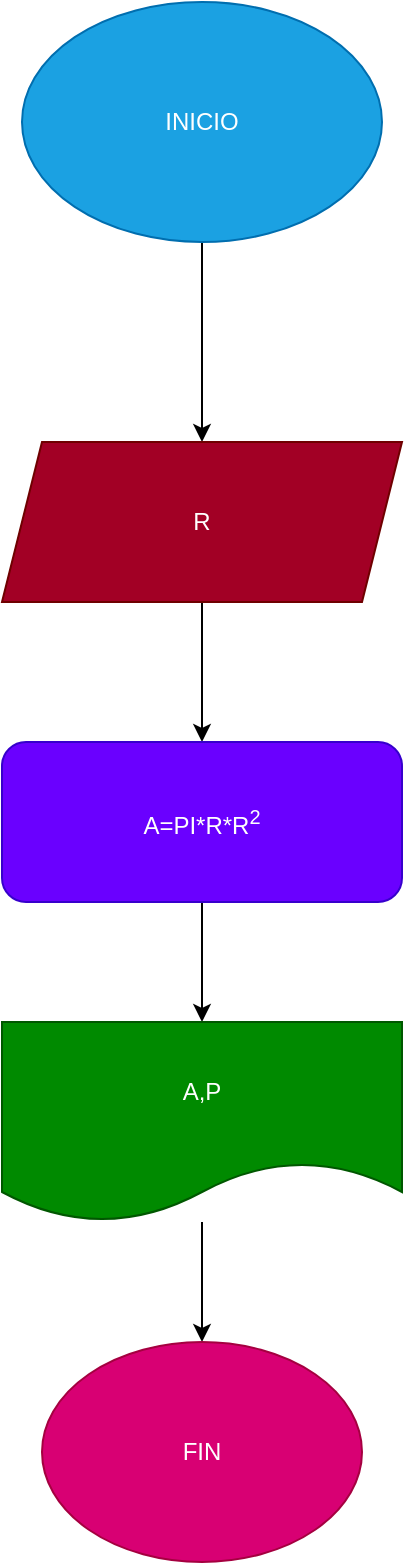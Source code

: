 <mxfile>
    <diagram id="62813DIf5wZii06f2vX3" name="Página-1">
        <mxGraphModel dx="1264" dy="706" grid="1" gridSize="10" guides="1" tooltips="1" connect="1" arrows="1" fold="1" page="1" pageScale="1" pageWidth="1169" pageHeight="827" math="0" shadow="0">
            <root>
                <mxCell id="0"/>
                <mxCell id="1" parent="0"/>
                <mxCell id="4" value="" style="edgeStyle=none;html=1;" edge="1" parent="1" source="2" target="3">
                    <mxGeometry relative="1" as="geometry"/>
                </mxCell>
                <mxCell id="2" value="INICIO" style="ellipse;whiteSpace=wrap;html=1;fillColor=#1ba1e2;fontColor=#ffffff;strokeColor=#006EAF;" vertex="1" parent="1">
                    <mxGeometry x="510" y="10" width="180" height="120" as="geometry"/>
                </mxCell>
                <mxCell id="6" value="" style="edgeStyle=none;html=1;" edge="1" parent="1" source="3" target="5">
                    <mxGeometry relative="1" as="geometry"/>
                </mxCell>
                <mxCell id="3" value="R" style="shape=parallelogram;perimeter=parallelogramPerimeter;whiteSpace=wrap;html=1;fixedSize=1;fillColor=#a20025;strokeColor=#6F0000;fontColor=#ffffff;" vertex="1" parent="1">
                    <mxGeometry x="500" y="230" width="200" height="80" as="geometry"/>
                </mxCell>
                <mxCell id="8" value="" style="edgeStyle=none;html=1;" edge="1" parent="1" source="5" target="7">
                    <mxGeometry relative="1" as="geometry"/>
                </mxCell>
                <mxCell id="5" value="A=PI*R*R&lt;sup&gt;2&lt;/sup&gt;" style="rounded=1;whiteSpace=wrap;html=1;fillColor=#6a00ff;strokeColor=#3700CC;fontColor=#ffffff;" vertex="1" parent="1">
                    <mxGeometry x="500" y="380" width="200" height="80" as="geometry"/>
                </mxCell>
                <mxCell id="10" value="" style="edgeStyle=none;html=1;" edge="1" parent="1" source="7" target="9">
                    <mxGeometry relative="1" as="geometry"/>
                </mxCell>
                <mxCell id="7" value="A,P" style="shape=document;whiteSpace=wrap;html=1;boundedLbl=1;fillColor=#008a00;strokeColor=#005700;fontColor=#ffffff;rounded=1;" vertex="1" parent="1">
                    <mxGeometry x="500" y="520" width="200" height="100" as="geometry"/>
                </mxCell>
                <mxCell id="9" value="FIN" style="ellipse;whiteSpace=wrap;html=1;fillColor=#d80073;strokeColor=#A50040;fontColor=#ffffff;rounded=1;" vertex="1" parent="1">
                    <mxGeometry x="520" y="680" width="160" height="110" as="geometry"/>
                </mxCell>
            </root>
        </mxGraphModel>
    </diagram>
</mxfile>